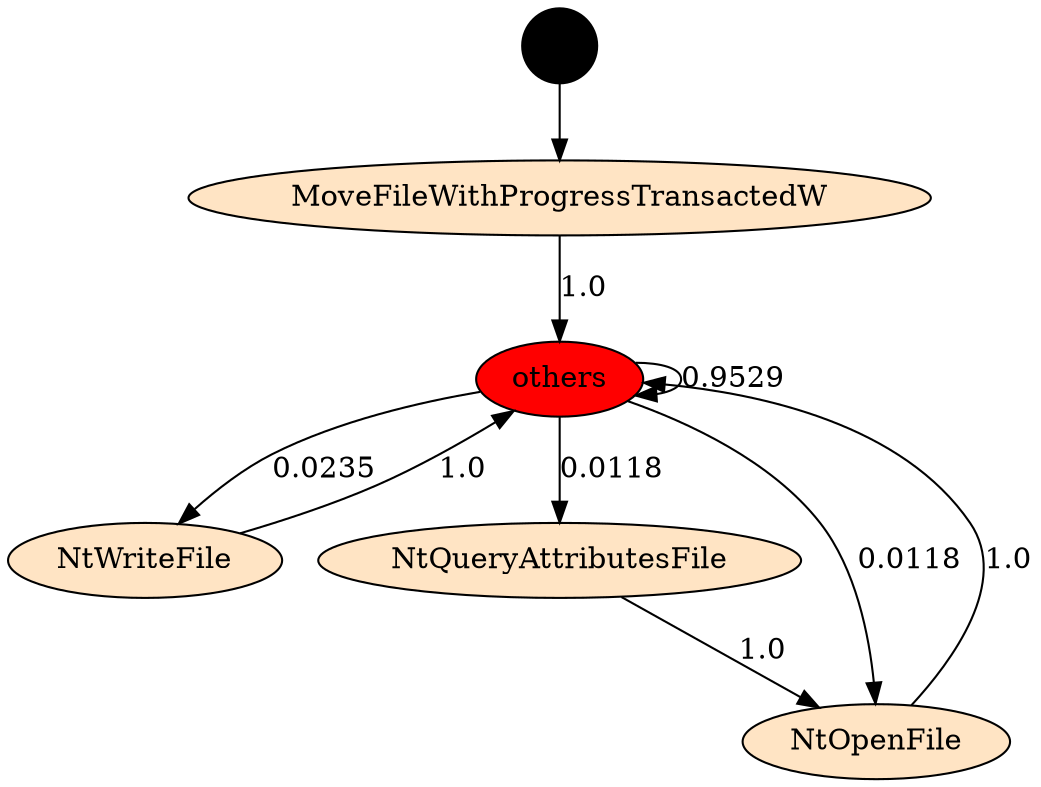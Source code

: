digraph "./API_PER_CATEGORY/MoveFileEx.exe_940_Files and I_O (Local file system)_API_per_Category_Transition_Matrix" {
	MoveFileWithProgressTransactedW [label=MoveFileWithProgressTransactedW fillcolor=bisque style=filled]
	others [label=others fillcolor=red style=filled]
	MoveFileWithProgressTransactedW -> others [label=1.0]
	Start [label="" fillcolor=black fontcolor=white shape=circle style=filled]
	Start -> MoveFileWithProgressTransactedW
	others [label=others fillcolor=red style=filled]
	others [label=others fillcolor=red style=filled]
	others -> others [label=0.9529]
	others [label=others fillcolor=red style=filled]
	NtWriteFile [label=NtWriteFile fillcolor=bisque style=filled]
	others -> NtWriteFile [label=0.0235]
	others [label=others fillcolor=red style=filled]
	NtQueryAttributesFile [label=NtQueryAttributesFile fillcolor=bisque style=filled]
	others -> NtQueryAttributesFile [label=0.0118]
	others [label=others fillcolor=red style=filled]
	NtOpenFile [label=NtOpenFile fillcolor=bisque style=filled]
	others -> NtOpenFile [label=0.0118]
	NtWriteFile [label=NtWriteFile fillcolor=bisque style=filled]
	others [label=others fillcolor=red style=filled]
	NtWriteFile -> others [label=1.0]
	NtQueryAttributesFile [label=NtQueryAttributesFile fillcolor=bisque style=filled]
	NtOpenFile [label=NtOpenFile fillcolor=bisque style=filled]
	NtQueryAttributesFile -> NtOpenFile [label=1.0]
	NtOpenFile [label=NtOpenFile fillcolor=bisque style=filled]
	others [label=others fillcolor=red style=filled]
	NtOpenFile -> others [label=1.0]
}

